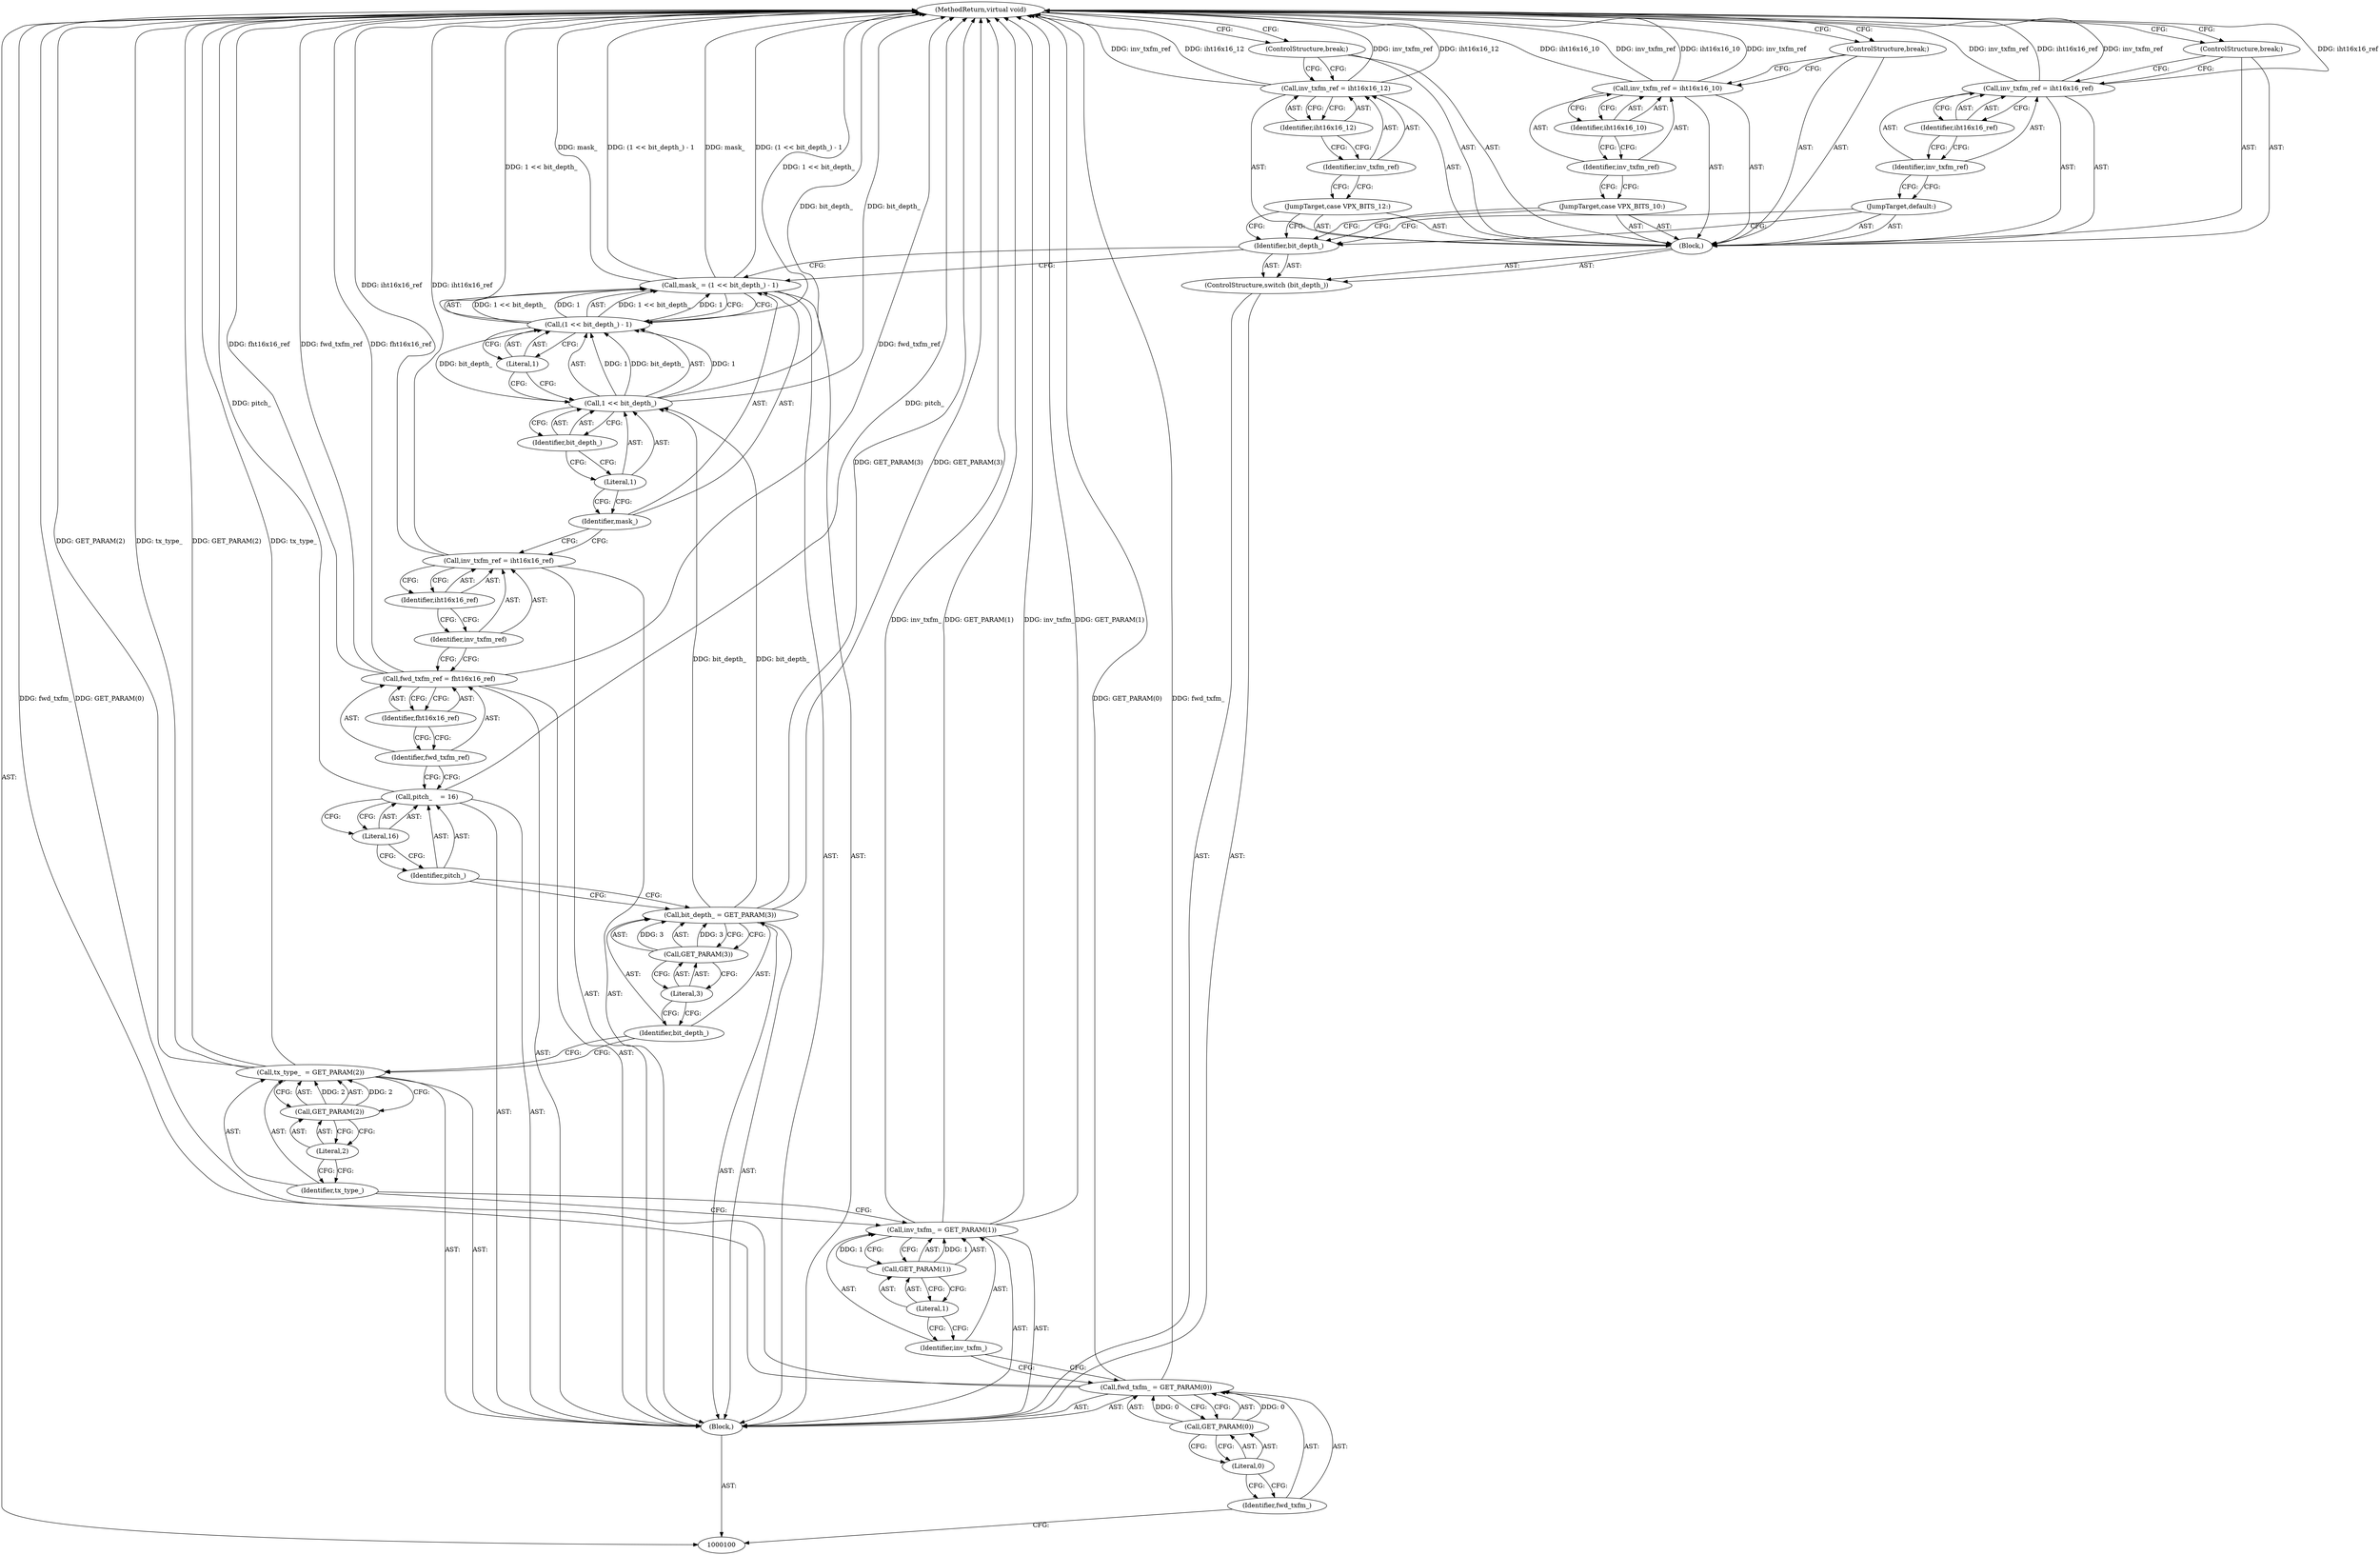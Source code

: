 digraph "0_Android_5a9753fca56f0eeb9f61e342b2fccffc364f9426_53" {
"1000152" [label="(MethodReturn,virtual void)"];
"1000101" [label="(Block,)"];
"1000129" [label="(Call,(1 << bit_depth_) - 1)"];
"1000130" [label="(Call,1 << bit_depth_)"];
"1000131" [label="(Literal,1)"];
"1000132" [label="(Identifier,bit_depth_)"];
"1000133" [label="(Literal,1)"];
"1000127" [label="(Call,mask_ = (1 << bit_depth_) - 1)"];
"1000128" [label="(Identifier,mask_)"];
"1000135" [label="(Identifier,bit_depth_)"];
"1000136" [label="(Block,)"];
"1000134" [label="(ControlStructure,switch (bit_depth_))"];
"1000137" [label="(JumpTarget,case VPX_BITS_10:)"];
"1000140" [label="(Identifier,iht16x16_10)"];
"1000138" [label="(Call,inv_txfm_ref = iht16x16_10)"];
"1000139" [label="(Identifier,inv_txfm_ref)"];
"1000141" [label="(ControlStructure,break;)"];
"1000142" [label="(JumpTarget,case VPX_BITS_12:)"];
"1000145" [label="(Identifier,iht16x16_12)"];
"1000143" [label="(Call,inv_txfm_ref = iht16x16_12)"];
"1000144" [label="(Identifier,inv_txfm_ref)"];
"1000146" [label="(ControlStructure,break;)"];
"1000147" [label="(JumpTarget,default:)"];
"1000150" [label="(Identifier,iht16x16_ref)"];
"1000148" [label="(Call,inv_txfm_ref = iht16x16_ref)"];
"1000149" [label="(Identifier,inv_txfm_ref)"];
"1000151" [label="(ControlStructure,break;)"];
"1000104" [label="(Call,GET_PARAM(0))"];
"1000105" [label="(Literal,0)"];
"1000102" [label="(Call,fwd_txfm_ = GET_PARAM(0))"];
"1000103" [label="(Identifier,fwd_txfm_)"];
"1000108" [label="(Call,GET_PARAM(1))"];
"1000109" [label="(Literal,1)"];
"1000106" [label="(Call,inv_txfm_ = GET_PARAM(1))"];
"1000107" [label="(Identifier,inv_txfm_)"];
"1000112" [label="(Call,GET_PARAM(2))"];
"1000113" [label="(Literal,2)"];
"1000110" [label="(Call,tx_type_  = GET_PARAM(2))"];
"1000111" [label="(Identifier,tx_type_)"];
"1000116" [label="(Call,GET_PARAM(3))"];
"1000117" [label="(Literal,3)"];
"1000114" [label="(Call,bit_depth_ = GET_PARAM(3))"];
"1000115" [label="(Identifier,bit_depth_)"];
"1000120" [label="(Literal,16)"];
"1000118" [label="(Call,pitch_    = 16)"];
"1000119" [label="(Identifier,pitch_)"];
"1000123" [label="(Identifier,fht16x16_ref)"];
"1000121" [label="(Call,fwd_txfm_ref = fht16x16_ref)"];
"1000122" [label="(Identifier,fwd_txfm_ref)"];
"1000126" [label="(Identifier,iht16x16_ref)"];
"1000124" [label="(Call,inv_txfm_ref = iht16x16_ref)"];
"1000125" [label="(Identifier,inv_txfm_ref)"];
"1000152" -> "1000100"  [label="AST: "];
"1000152" -> "1000141"  [label="CFG: "];
"1000152" -> "1000146"  [label="CFG: "];
"1000152" -> "1000151"  [label="CFG: "];
"1000106" -> "1000152"  [label="DDG: GET_PARAM(1)"];
"1000106" -> "1000152"  [label="DDG: inv_txfm_"];
"1000102" -> "1000152"  [label="DDG: GET_PARAM(0)"];
"1000102" -> "1000152"  [label="DDG: fwd_txfm_"];
"1000138" -> "1000152"  [label="DDG: iht16x16_10"];
"1000138" -> "1000152"  [label="DDG: inv_txfm_ref"];
"1000148" -> "1000152"  [label="DDG: iht16x16_ref"];
"1000148" -> "1000152"  [label="DDG: inv_txfm_ref"];
"1000118" -> "1000152"  [label="DDG: pitch_"];
"1000129" -> "1000152"  [label="DDG: 1 << bit_depth_"];
"1000124" -> "1000152"  [label="DDG: iht16x16_ref"];
"1000121" -> "1000152"  [label="DDG: fht16x16_ref"];
"1000121" -> "1000152"  [label="DDG: fwd_txfm_ref"];
"1000130" -> "1000152"  [label="DDG: bit_depth_"];
"1000127" -> "1000152"  [label="DDG: (1 << bit_depth_) - 1"];
"1000127" -> "1000152"  [label="DDG: mask_"];
"1000143" -> "1000152"  [label="DDG: inv_txfm_ref"];
"1000143" -> "1000152"  [label="DDG: iht16x16_12"];
"1000110" -> "1000152"  [label="DDG: GET_PARAM(2)"];
"1000110" -> "1000152"  [label="DDG: tx_type_"];
"1000114" -> "1000152"  [label="DDG: GET_PARAM(3)"];
"1000101" -> "1000100"  [label="AST: "];
"1000102" -> "1000101"  [label="AST: "];
"1000106" -> "1000101"  [label="AST: "];
"1000110" -> "1000101"  [label="AST: "];
"1000114" -> "1000101"  [label="AST: "];
"1000118" -> "1000101"  [label="AST: "];
"1000121" -> "1000101"  [label="AST: "];
"1000124" -> "1000101"  [label="AST: "];
"1000127" -> "1000101"  [label="AST: "];
"1000134" -> "1000101"  [label="AST: "];
"1000129" -> "1000127"  [label="AST: "];
"1000129" -> "1000133"  [label="CFG: "];
"1000130" -> "1000129"  [label="AST: "];
"1000133" -> "1000129"  [label="AST: "];
"1000127" -> "1000129"  [label="CFG: "];
"1000129" -> "1000152"  [label="DDG: 1 << bit_depth_"];
"1000129" -> "1000127"  [label="DDG: 1 << bit_depth_"];
"1000129" -> "1000127"  [label="DDG: 1"];
"1000130" -> "1000129"  [label="DDG: 1"];
"1000130" -> "1000129"  [label="DDG: bit_depth_"];
"1000130" -> "1000129"  [label="AST: "];
"1000130" -> "1000132"  [label="CFG: "];
"1000131" -> "1000130"  [label="AST: "];
"1000132" -> "1000130"  [label="AST: "];
"1000133" -> "1000130"  [label="CFG: "];
"1000130" -> "1000152"  [label="DDG: bit_depth_"];
"1000130" -> "1000129"  [label="DDG: 1"];
"1000130" -> "1000129"  [label="DDG: bit_depth_"];
"1000114" -> "1000130"  [label="DDG: bit_depth_"];
"1000131" -> "1000130"  [label="AST: "];
"1000131" -> "1000128"  [label="CFG: "];
"1000132" -> "1000131"  [label="CFG: "];
"1000132" -> "1000130"  [label="AST: "];
"1000132" -> "1000131"  [label="CFG: "];
"1000130" -> "1000132"  [label="CFG: "];
"1000133" -> "1000129"  [label="AST: "];
"1000133" -> "1000130"  [label="CFG: "];
"1000129" -> "1000133"  [label="CFG: "];
"1000127" -> "1000101"  [label="AST: "];
"1000127" -> "1000129"  [label="CFG: "];
"1000128" -> "1000127"  [label="AST: "];
"1000129" -> "1000127"  [label="AST: "];
"1000135" -> "1000127"  [label="CFG: "];
"1000127" -> "1000152"  [label="DDG: (1 << bit_depth_) - 1"];
"1000127" -> "1000152"  [label="DDG: mask_"];
"1000129" -> "1000127"  [label="DDG: 1 << bit_depth_"];
"1000129" -> "1000127"  [label="DDG: 1"];
"1000128" -> "1000127"  [label="AST: "];
"1000128" -> "1000124"  [label="CFG: "];
"1000131" -> "1000128"  [label="CFG: "];
"1000135" -> "1000134"  [label="AST: "];
"1000135" -> "1000127"  [label="CFG: "];
"1000137" -> "1000135"  [label="CFG: "];
"1000142" -> "1000135"  [label="CFG: "];
"1000147" -> "1000135"  [label="CFG: "];
"1000136" -> "1000134"  [label="AST: "];
"1000137" -> "1000136"  [label="AST: "];
"1000138" -> "1000136"  [label="AST: "];
"1000141" -> "1000136"  [label="AST: "];
"1000142" -> "1000136"  [label="AST: "];
"1000143" -> "1000136"  [label="AST: "];
"1000146" -> "1000136"  [label="AST: "];
"1000147" -> "1000136"  [label="AST: "];
"1000148" -> "1000136"  [label="AST: "];
"1000151" -> "1000136"  [label="AST: "];
"1000134" -> "1000101"  [label="AST: "];
"1000135" -> "1000134"  [label="AST: "];
"1000136" -> "1000134"  [label="AST: "];
"1000137" -> "1000136"  [label="AST: "];
"1000137" -> "1000135"  [label="CFG: "];
"1000139" -> "1000137"  [label="CFG: "];
"1000140" -> "1000138"  [label="AST: "];
"1000140" -> "1000139"  [label="CFG: "];
"1000138" -> "1000140"  [label="CFG: "];
"1000138" -> "1000136"  [label="AST: "];
"1000138" -> "1000140"  [label="CFG: "];
"1000139" -> "1000138"  [label="AST: "];
"1000140" -> "1000138"  [label="AST: "];
"1000141" -> "1000138"  [label="CFG: "];
"1000138" -> "1000152"  [label="DDG: iht16x16_10"];
"1000138" -> "1000152"  [label="DDG: inv_txfm_ref"];
"1000139" -> "1000138"  [label="AST: "];
"1000139" -> "1000137"  [label="CFG: "];
"1000140" -> "1000139"  [label="CFG: "];
"1000141" -> "1000136"  [label="AST: "];
"1000141" -> "1000138"  [label="CFG: "];
"1000152" -> "1000141"  [label="CFG: "];
"1000142" -> "1000136"  [label="AST: "];
"1000142" -> "1000135"  [label="CFG: "];
"1000144" -> "1000142"  [label="CFG: "];
"1000145" -> "1000143"  [label="AST: "];
"1000145" -> "1000144"  [label="CFG: "];
"1000143" -> "1000145"  [label="CFG: "];
"1000143" -> "1000136"  [label="AST: "];
"1000143" -> "1000145"  [label="CFG: "];
"1000144" -> "1000143"  [label="AST: "];
"1000145" -> "1000143"  [label="AST: "];
"1000146" -> "1000143"  [label="CFG: "];
"1000143" -> "1000152"  [label="DDG: inv_txfm_ref"];
"1000143" -> "1000152"  [label="DDG: iht16x16_12"];
"1000144" -> "1000143"  [label="AST: "];
"1000144" -> "1000142"  [label="CFG: "];
"1000145" -> "1000144"  [label="CFG: "];
"1000146" -> "1000136"  [label="AST: "];
"1000146" -> "1000143"  [label="CFG: "];
"1000152" -> "1000146"  [label="CFG: "];
"1000147" -> "1000136"  [label="AST: "];
"1000147" -> "1000135"  [label="CFG: "];
"1000149" -> "1000147"  [label="CFG: "];
"1000150" -> "1000148"  [label="AST: "];
"1000150" -> "1000149"  [label="CFG: "];
"1000148" -> "1000150"  [label="CFG: "];
"1000148" -> "1000136"  [label="AST: "];
"1000148" -> "1000150"  [label="CFG: "];
"1000149" -> "1000148"  [label="AST: "];
"1000150" -> "1000148"  [label="AST: "];
"1000151" -> "1000148"  [label="CFG: "];
"1000148" -> "1000152"  [label="DDG: iht16x16_ref"];
"1000148" -> "1000152"  [label="DDG: inv_txfm_ref"];
"1000149" -> "1000148"  [label="AST: "];
"1000149" -> "1000147"  [label="CFG: "];
"1000150" -> "1000149"  [label="CFG: "];
"1000151" -> "1000136"  [label="AST: "];
"1000151" -> "1000148"  [label="CFG: "];
"1000152" -> "1000151"  [label="CFG: "];
"1000104" -> "1000102"  [label="AST: "];
"1000104" -> "1000105"  [label="CFG: "];
"1000105" -> "1000104"  [label="AST: "];
"1000102" -> "1000104"  [label="CFG: "];
"1000104" -> "1000102"  [label="DDG: 0"];
"1000105" -> "1000104"  [label="AST: "];
"1000105" -> "1000103"  [label="CFG: "];
"1000104" -> "1000105"  [label="CFG: "];
"1000102" -> "1000101"  [label="AST: "];
"1000102" -> "1000104"  [label="CFG: "];
"1000103" -> "1000102"  [label="AST: "];
"1000104" -> "1000102"  [label="AST: "];
"1000107" -> "1000102"  [label="CFG: "];
"1000102" -> "1000152"  [label="DDG: GET_PARAM(0)"];
"1000102" -> "1000152"  [label="DDG: fwd_txfm_"];
"1000104" -> "1000102"  [label="DDG: 0"];
"1000103" -> "1000102"  [label="AST: "];
"1000103" -> "1000100"  [label="CFG: "];
"1000105" -> "1000103"  [label="CFG: "];
"1000108" -> "1000106"  [label="AST: "];
"1000108" -> "1000109"  [label="CFG: "];
"1000109" -> "1000108"  [label="AST: "];
"1000106" -> "1000108"  [label="CFG: "];
"1000108" -> "1000106"  [label="DDG: 1"];
"1000109" -> "1000108"  [label="AST: "];
"1000109" -> "1000107"  [label="CFG: "];
"1000108" -> "1000109"  [label="CFG: "];
"1000106" -> "1000101"  [label="AST: "];
"1000106" -> "1000108"  [label="CFG: "];
"1000107" -> "1000106"  [label="AST: "];
"1000108" -> "1000106"  [label="AST: "];
"1000111" -> "1000106"  [label="CFG: "];
"1000106" -> "1000152"  [label="DDG: GET_PARAM(1)"];
"1000106" -> "1000152"  [label="DDG: inv_txfm_"];
"1000108" -> "1000106"  [label="DDG: 1"];
"1000107" -> "1000106"  [label="AST: "];
"1000107" -> "1000102"  [label="CFG: "];
"1000109" -> "1000107"  [label="CFG: "];
"1000112" -> "1000110"  [label="AST: "];
"1000112" -> "1000113"  [label="CFG: "];
"1000113" -> "1000112"  [label="AST: "];
"1000110" -> "1000112"  [label="CFG: "];
"1000112" -> "1000110"  [label="DDG: 2"];
"1000113" -> "1000112"  [label="AST: "];
"1000113" -> "1000111"  [label="CFG: "];
"1000112" -> "1000113"  [label="CFG: "];
"1000110" -> "1000101"  [label="AST: "];
"1000110" -> "1000112"  [label="CFG: "];
"1000111" -> "1000110"  [label="AST: "];
"1000112" -> "1000110"  [label="AST: "];
"1000115" -> "1000110"  [label="CFG: "];
"1000110" -> "1000152"  [label="DDG: GET_PARAM(2)"];
"1000110" -> "1000152"  [label="DDG: tx_type_"];
"1000112" -> "1000110"  [label="DDG: 2"];
"1000111" -> "1000110"  [label="AST: "];
"1000111" -> "1000106"  [label="CFG: "];
"1000113" -> "1000111"  [label="CFG: "];
"1000116" -> "1000114"  [label="AST: "];
"1000116" -> "1000117"  [label="CFG: "];
"1000117" -> "1000116"  [label="AST: "];
"1000114" -> "1000116"  [label="CFG: "];
"1000116" -> "1000114"  [label="DDG: 3"];
"1000117" -> "1000116"  [label="AST: "];
"1000117" -> "1000115"  [label="CFG: "];
"1000116" -> "1000117"  [label="CFG: "];
"1000114" -> "1000101"  [label="AST: "];
"1000114" -> "1000116"  [label="CFG: "];
"1000115" -> "1000114"  [label="AST: "];
"1000116" -> "1000114"  [label="AST: "];
"1000119" -> "1000114"  [label="CFG: "];
"1000114" -> "1000152"  [label="DDG: GET_PARAM(3)"];
"1000116" -> "1000114"  [label="DDG: 3"];
"1000114" -> "1000130"  [label="DDG: bit_depth_"];
"1000115" -> "1000114"  [label="AST: "];
"1000115" -> "1000110"  [label="CFG: "];
"1000117" -> "1000115"  [label="CFG: "];
"1000120" -> "1000118"  [label="AST: "];
"1000120" -> "1000119"  [label="CFG: "];
"1000118" -> "1000120"  [label="CFG: "];
"1000118" -> "1000101"  [label="AST: "];
"1000118" -> "1000120"  [label="CFG: "];
"1000119" -> "1000118"  [label="AST: "];
"1000120" -> "1000118"  [label="AST: "];
"1000122" -> "1000118"  [label="CFG: "];
"1000118" -> "1000152"  [label="DDG: pitch_"];
"1000119" -> "1000118"  [label="AST: "];
"1000119" -> "1000114"  [label="CFG: "];
"1000120" -> "1000119"  [label="CFG: "];
"1000123" -> "1000121"  [label="AST: "];
"1000123" -> "1000122"  [label="CFG: "];
"1000121" -> "1000123"  [label="CFG: "];
"1000121" -> "1000101"  [label="AST: "];
"1000121" -> "1000123"  [label="CFG: "];
"1000122" -> "1000121"  [label="AST: "];
"1000123" -> "1000121"  [label="AST: "];
"1000125" -> "1000121"  [label="CFG: "];
"1000121" -> "1000152"  [label="DDG: fht16x16_ref"];
"1000121" -> "1000152"  [label="DDG: fwd_txfm_ref"];
"1000122" -> "1000121"  [label="AST: "];
"1000122" -> "1000118"  [label="CFG: "];
"1000123" -> "1000122"  [label="CFG: "];
"1000126" -> "1000124"  [label="AST: "];
"1000126" -> "1000125"  [label="CFG: "];
"1000124" -> "1000126"  [label="CFG: "];
"1000124" -> "1000101"  [label="AST: "];
"1000124" -> "1000126"  [label="CFG: "];
"1000125" -> "1000124"  [label="AST: "];
"1000126" -> "1000124"  [label="AST: "];
"1000128" -> "1000124"  [label="CFG: "];
"1000124" -> "1000152"  [label="DDG: iht16x16_ref"];
"1000125" -> "1000124"  [label="AST: "];
"1000125" -> "1000121"  [label="CFG: "];
"1000126" -> "1000125"  [label="CFG: "];
}
